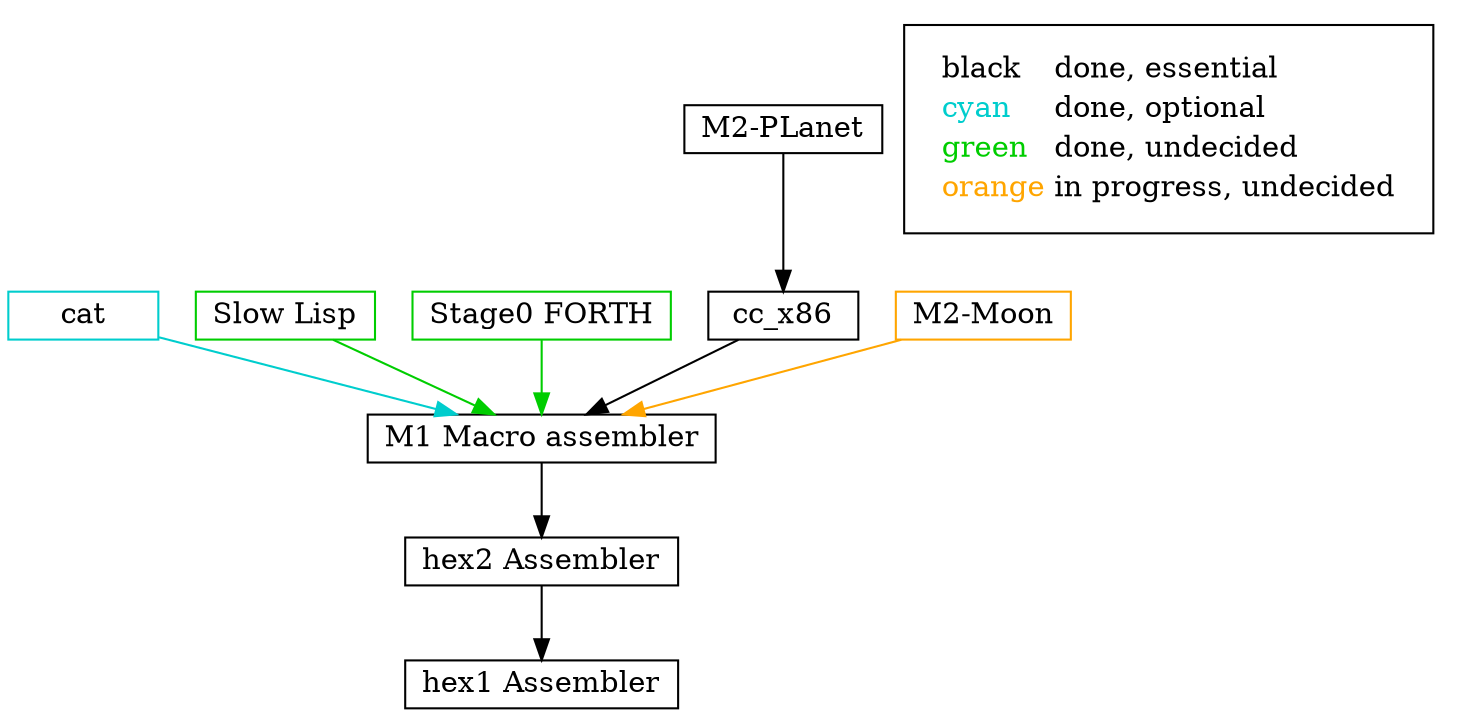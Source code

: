 digraph  {
  node[shape=box,width=1,height=0.25];
  edge [height=0.25];

  # "hex0-monitor" [label = "hex0 Monitor", color = black, shape = box];
  # "hex0-assembler" [label = "hex0 Assembler", color = black, shape = box];
  # "SET" [label = "SET editor", color = black, shape = box];
  "hex1-assembler" [label = "hex1 Assembler", color = black, shape = box];
  "hex2-assembler" [label = "hex2 Assembler", color = black, shape = box];
  "M1-Macro" [label = "M1 Macro assembler", color = black, shape = box];
  "cat" [label = "cat", color = cyan3, shape = box];
  "Slow_Lisp" [label = "Slow Lisp", color = green3, shape = box];
  "Stage0-FORTH" [label = "Stage0 FORTH", color = green3, shape = box];
  "cc_x86" [label = "cc_x86", color = black, shape = box];
  "M2-Planet" [label = "M2-PLanet", color = black, shape = box];
  "M2-Moon" [label = "M2-Moon", color = orange, shape = box];
  # "mescc-tools-seed" [label = "mescc-tools-seed", color = black, shape = box];
  # "?" [label = "?", color = red1, shape = box];
  # "bootstrap-binaries" [label = "bootstrap-binaries", color=red1, shape = box];
  # "mescc-tools" [label = "mescc-tools", color = black, shape = box];
  # "Mes C Lib.M2" [label = "Mes C Lib.M2", color = red1, shape = box];
  # "mes.M2" [label = "mes.M2", color = red1, shape = box];
  # "mescc" [label = "mescc", color = black, shape = box];
  # "Mes C Lib +tcc" [label = "Mes C Lib +tcc", color = black, shape = box];
  # "tcc" [label = "tcc", color = black, shape = box];
  # "Mes C Lib +GNU" [label = "Mes C Lib +GNU", color = black, shape = box];
  # "gcc-core 2.95.3" [label = "gcc-core 2.95.3", color = black, shape = box];
  # "glibc 2.2.5" [label = "glibc 2.2.5", color = black, shape = box];
  # "gcc 2.95.3" [label = "gcc 2.95.3", color = black, shape = box];
  # "glibc 2.16" [label = "glibc 2.16", color = black, shape = box];
  # "gcc 4.7.4" [label = "gcc 4.7.4", color = black, shape = box];

  # "SET" -> "hex0-monitor" [color = cyan3];
  # "hex0-assembler" -> "hex0-monitor" [color = black];
  # "hex1-assembler" -> "hex0-assembler" [color = black];
  "hex2-assembler" -> "hex1-assembler" [color = black];
  "M1-Macro" -> "hex2-assembler" [color = black];
  "cat" -> "M1-Macro" [color = cyan3];
  "Slow_Lisp" -> "M1-Macro" [color = green3];
  "Stage0-FORTH" -> "M1-Macro" [color = green3];
  "cc_x86" -> "M1-Macro" [color = black];
  "M2-Planet" -> "cc_x86" [color = black];
  "M2-Moon" -> "M1-Macro" [color = orange];

  # "mescc-tools-seed" -> "cc_x86" [color = black];
  # "mescc-tools" -> "mescc-tools-seed" [color = black];
  # "mescc-tools" -> "M2-Planet" [color = black];

  # "mes.M2" -> "mescc-tools" [color = red1];
  # "mes.M2" -> "Mes C Lib.M2" [color = red1];
  # "mes.M2" -> "M2-Planet" [color = red1];
  # "mescc" -> "mes.M2" [color = black];

  # "Mes C Lib +tcc" -> "mes.M2" [color = red1];

  # "tcc" -> "Mes C Lib +tcc" [color = black];
  # "tcc" -> "bootstrap-binaries" [color = black];
  # "tcc" -> "mescc" [color = black];

  # "gcc-core 2.95.3" -> "Mes C Lib +GNU " [color = black];
  # "gcc-core 2.95.3" -> "bootstrap-binaries" [color = black];
  # "gcc-core 2.95.3" -> "tcc" [color = black];

  # "make" -> "Mes C Lib +GNU" [color = black];
  # "make" -> "tcc" [color = black];
  # "make" -> "bootstrap-binaries" [color = black];

  # "glibc 2.2.5" -> "gcc-core 2.95.3" [color = black];
  # "glibc 2.2.5" -> "binutils" [color = black];
  # "glibc 2.2.5" -> "Mes C Lib +GNU" [color = black];
  # "glibc 2.2.5" -> "make" [color = black];
  # "glibc 2.2.5" -> "bootstrap-binaries" [color = black];

  # "gcc 2.95.3" -> "gcc-core 2.95.3" [color = black];
  # "gcc 2.95.3" -> "binutils" [color = black];
  # "gcc 2.95.3" -> "glibc 2.2.5" [color = black];
  # "gcc 2.95.3" -> "make" [color = black];
  # "gcc 2.95.3" -> "bootstrap-binaries" [color = black];

  # "glibc 2.16" -> "glibc 2.2.5" [color = black];
  # "glibc 2.16" -> "binutils" [color = black];
  # "glibc 2.16" -> "gcc 2.95.3" [color = black];
  # "glibc 2.16" -> "make" [color = black];
  # "glibc 2.16" -> "bootstrap-binaries" [color = black];

  # "gcc 4.7.4" -> "glibc 2.16" [color = black];
  # "gcc 4.7.4" -> "binutils" [color = black];
  # "gcc 4.7.4" -> "gcc 2.95.3" [color = black];
  # "gcc 4.7.4" -> "make" [color = black];
  # "gcc 4.7.4" -> "bootstrap-binaries" [color = black];

  node [shape=plaintext]
  subgraph cluster_01 {
    key [label=<<table border="0" cellpadding="2" cellspacing="0" cellborder="0">
      <tr><td align="left"><font color="black">black</font></td><td align="left">done, essential</td></tr>
      <tr><td align="left"><font color="cyan3">cyan</font></td><td align="left">done, optional</td></tr>
      <tr><td align="left"><font color="green3">green</font></td><td align="left">done, undecided</td></tr>
<!--      <tr><td align="left"><font color="red1">red</font></td><td align="left">in progress, essential</td></tr>
!-->
      <tr><td align="left"><font color="orange">orange</font></td><td align="left">in progress, undecided</td></tr>
      </table>>]
  }
}
